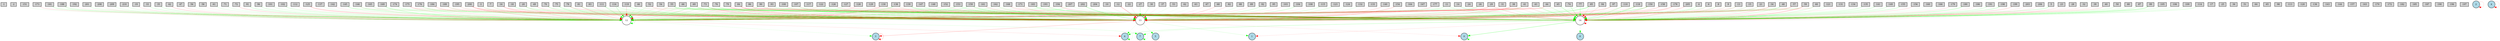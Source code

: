 digraph {
	node [fontsize=9 height=0.2 shape=circle width=0.2]
	-1 [fillcolor=lightgray shape=box style=filled]
	-2 [fillcolor=lightgray shape=box style=filled]
	-3 [fillcolor=lightgray shape=box style=filled]
	-4 [fillcolor=lightgray shape=box style=filled]
	-5 [fillcolor=lightgray shape=box style=filled]
	-6 [fillcolor=lightgray shape=box style=filled]
	-7 [fillcolor=lightgray shape=box style=filled]
	-8 [fillcolor=lightgray shape=box style=filled]
	-9 [fillcolor=lightgray shape=box style=filled]
	-10 [fillcolor=lightgray shape=box style=filled]
	-11 [fillcolor=lightgray shape=box style=filled]
	-12 [fillcolor=lightgray shape=box style=filled]
	-13 [fillcolor=lightgray shape=box style=filled]
	-14 [fillcolor=lightgray shape=box style=filled]
	-15 [fillcolor=lightgray shape=box style=filled]
	-16 [fillcolor=lightgray shape=box style=filled]
	-17 [fillcolor=lightgray shape=box style=filled]
	-18 [fillcolor=lightgray shape=box style=filled]
	-19 [fillcolor=lightgray shape=box style=filled]
	-20 [fillcolor=lightgray shape=box style=filled]
	-21 [fillcolor=lightgray shape=box style=filled]
	-22 [fillcolor=lightgray shape=box style=filled]
	-23 [fillcolor=lightgray shape=box style=filled]
	-24 [fillcolor=lightgray shape=box style=filled]
	-25 [fillcolor=lightgray shape=box style=filled]
	-26 [fillcolor=lightgray shape=box style=filled]
	-27 [fillcolor=lightgray shape=box style=filled]
	-28 [fillcolor=lightgray shape=box style=filled]
	-29 [fillcolor=lightgray shape=box style=filled]
	-30 [fillcolor=lightgray shape=box style=filled]
	-31 [fillcolor=lightgray shape=box style=filled]
	-32 [fillcolor=lightgray shape=box style=filled]
	-33 [fillcolor=lightgray shape=box style=filled]
	-34 [fillcolor=lightgray shape=box style=filled]
	-35 [fillcolor=lightgray shape=box style=filled]
	-36 [fillcolor=lightgray shape=box style=filled]
	-37 [fillcolor=lightgray shape=box style=filled]
	-38 [fillcolor=lightgray shape=box style=filled]
	-39 [fillcolor=lightgray shape=box style=filled]
	-40 [fillcolor=lightgray shape=box style=filled]
	-41 [fillcolor=lightgray shape=box style=filled]
	-42 [fillcolor=lightgray shape=box style=filled]
	-43 [fillcolor=lightgray shape=box style=filled]
	-44 [fillcolor=lightgray shape=box style=filled]
	-45 [fillcolor=lightgray shape=box style=filled]
	-46 [fillcolor=lightgray shape=box style=filled]
	-47 [fillcolor=lightgray shape=box style=filled]
	-48 [fillcolor=lightgray shape=box style=filled]
	-49 [fillcolor=lightgray shape=box style=filled]
	-50 [fillcolor=lightgray shape=box style=filled]
	-51 [fillcolor=lightgray shape=box style=filled]
	-52 [fillcolor=lightgray shape=box style=filled]
	-53 [fillcolor=lightgray shape=box style=filled]
	-54 [fillcolor=lightgray shape=box style=filled]
	-55 [fillcolor=lightgray shape=box style=filled]
	-56 [fillcolor=lightgray shape=box style=filled]
	-57 [fillcolor=lightgray shape=box style=filled]
	-58 [fillcolor=lightgray shape=box style=filled]
	-59 [fillcolor=lightgray shape=box style=filled]
	-60 [fillcolor=lightgray shape=box style=filled]
	-61 [fillcolor=lightgray shape=box style=filled]
	-62 [fillcolor=lightgray shape=box style=filled]
	-63 [fillcolor=lightgray shape=box style=filled]
	-64 [fillcolor=lightgray shape=box style=filled]
	-65 [fillcolor=lightgray shape=box style=filled]
	-66 [fillcolor=lightgray shape=box style=filled]
	-67 [fillcolor=lightgray shape=box style=filled]
	-68 [fillcolor=lightgray shape=box style=filled]
	-69 [fillcolor=lightgray shape=box style=filled]
	-70 [fillcolor=lightgray shape=box style=filled]
	-71 [fillcolor=lightgray shape=box style=filled]
	-72 [fillcolor=lightgray shape=box style=filled]
	-73 [fillcolor=lightgray shape=box style=filled]
	-74 [fillcolor=lightgray shape=box style=filled]
	-75 [fillcolor=lightgray shape=box style=filled]
	-76 [fillcolor=lightgray shape=box style=filled]
	-77 [fillcolor=lightgray shape=box style=filled]
	-78 [fillcolor=lightgray shape=box style=filled]
	-79 [fillcolor=lightgray shape=box style=filled]
	-80 [fillcolor=lightgray shape=box style=filled]
	-81 [fillcolor=lightgray shape=box style=filled]
	-82 [fillcolor=lightgray shape=box style=filled]
	-83 [fillcolor=lightgray shape=box style=filled]
	-84 [fillcolor=lightgray shape=box style=filled]
	-85 [fillcolor=lightgray shape=box style=filled]
	-86 [fillcolor=lightgray shape=box style=filled]
	-87 [fillcolor=lightgray shape=box style=filled]
	-88 [fillcolor=lightgray shape=box style=filled]
	-89 [fillcolor=lightgray shape=box style=filled]
	-90 [fillcolor=lightgray shape=box style=filled]
	-91 [fillcolor=lightgray shape=box style=filled]
	-92 [fillcolor=lightgray shape=box style=filled]
	-93 [fillcolor=lightgray shape=box style=filled]
	-94 [fillcolor=lightgray shape=box style=filled]
	-95 [fillcolor=lightgray shape=box style=filled]
	-96 [fillcolor=lightgray shape=box style=filled]
	-97 [fillcolor=lightgray shape=box style=filled]
	-98 [fillcolor=lightgray shape=box style=filled]
	-99 [fillcolor=lightgray shape=box style=filled]
	-100 [fillcolor=lightgray shape=box style=filled]
	-101 [fillcolor=lightgray shape=box style=filled]
	-102 [fillcolor=lightgray shape=box style=filled]
	-103 [fillcolor=lightgray shape=box style=filled]
	-104 [fillcolor=lightgray shape=box style=filled]
	-105 [fillcolor=lightgray shape=box style=filled]
	-106 [fillcolor=lightgray shape=box style=filled]
	-107 [fillcolor=lightgray shape=box style=filled]
	-108 [fillcolor=lightgray shape=box style=filled]
	-109 [fillcolor=lightgray shape=box style=filled]
	-110 [fillcolor=lightgray shape=box style=filled]
	-111 [fillcolor=lightgray shape=box style=filled]
	-112 [fillcolor=lightgray shape=box style=filled]
	-113 [fillcolor=lightgray shape=box style=filled]
	-114 [fillcolor=lightgray shape=box style=filled]
	-115 [fillcolor=lightgray shape=box style=filled]
	-116 [fillcolor=lightgray shape=box style=filled]
	-117 [fillcolor=lightgray shape=box style=filled]
	-118 [fillcolor=lightgray shape=box style=filled]
	-119 [fillcolor=lightgray shape=box style=filled]
	-120 [fillcolor=lightgray shape=box style=filled]
	-121 [fillcolor=lightgray shape=box style=filled]
	-122 [fillcolor=lightgray shape=box style=filled]
	-123 [fillcolor=lightgray shape=box style=filled]
	-124 [fillcolor=lightgray shape=box style=filled]
	-125 [fillcolor=lightgray shape=box style=filled]
	-126 [fillcolor=lightgray shape=box style=filled]
	-127 [fillcolor=lightgray shape=box style=filled]
	-128 [fillcolor=lightgray shape=box style=filled]
	-129 [fillcolor=lightgray shape=box style=filled]
	-130 [fillcolor=lightgray shape=box style=filled]
	-131 [fillcolor=lightgray shape=box style=filled]
	-132 [fillcolor=lightgray shape=box style=filled]
	-133 [fillcolor=lightgray shape=box style=filled]
	-134 [fillcolor=lightgray shape=box style=filled]
	-135 [fillcolor=lightgray shape=box style=filled]
	-136 [fillcolor=lightgray shape=box style=filled]
	-137 [fillcolor=lightgray shape=box style=filled]
	-138 [fillcolor=lightgray shape=box style=filled]
	-139 [fillcolor=lightgray shape=box style=filled]
	-140 [fillcolor=lightgray shape=box style=filled]
	-141 [fillcolor=lightgray shape=box style=filled]
	-142 [fillcolor=lightgray shape=box style=filled]
	-143 [fillcolor=lightgray shape=box style=filled]
	-144 [fillcolor=lightgray shape=box style=filled]
	-145 [fillcolor=lightgray shape=box style=filled]
	-146 [fillcolor=lightgray shape=box style=filled]
	-147 [fillcolor=lightgray shape=box style=filled]
	-148 [fillcolor=lightgray shape=box style=filled]
	-149 [fillcolor=lightgray shape=box style=filled]
	-150 [fillcolor=lightgray shape=box style=filled]
	-151 [fillcolor=lightgray shape=box style=filled]
	-152 [fillcolor=lightgray shape=box style=filled]
	-153 [fillcolor=lightgray shape=box style=filled]
	-154 [fillcolor=lightgray shape=box style=filled]
	-155 [fillcolor=lightgray shape=box style=filled]
	-156 [fillcolor=lightgray shape=box style=filled]
	-157 [fillcolor=lightgray shape=box style=filled]
	-158 [fillcolor=lightgray shape=box style=filled]
	-159 [fillcolor=lightgray shape=box style=filled]
	-160 [fillcolor=lightgray shape=box style=filled]
	-161 [fillcolor=lightgray shape=box style=filled]
	-162 [fillcolor=lightgray shape=box style=filled]
	-163 [fillcolor=lightgray shape=box style=filled]
	-164 [fillcolor=lightgray shape=box style=filled]
	-165 [fillcolor=lightgray shape=box style=filled]
	-166 [fillcolor=lightgray shape=box style=filled]
	-167 [fillcolor=lightgray shape=box style=filled]
	-168 [fillcolor=lightgray shape=box style=filled]
	-169 [fillcolor=lightgray shape=box style=filled]
	-170 [fillcolor=lightgray shape=box style=filled]
	-171 [fillcolor=lightgray shape=box style=filled]
	-172 [fillcolor=lightgray shape=box style=filled]
	-173 [fillcolor=lightgray shape=box style=filled]
	-174 [fillcolor=lightgray shape=box style=filled]
	-175 [fillcolor=lightgray shape=box style=filled]
	-176 [fillcolor=lightgray shape=box style=filled]
	-177 [fillcolor=lightgray shape=box style=filled]
	-178 [fillcolor=lightgray shape=box style=filled]
	-179 [fillcolor=lightgray shape=box style=filled]
	-180 [fillcolor=lightgray shape=box style=filled]
	-181 [fillcolor=lightgray shape=box style=filled]
	-182 [fillcolor=lightgray shape=box style=filled]
	-183 [fillcolor=lightgray shape=box style=filled]
	-184 [fillcolor=lightgray shape=box style=filled]
	-185 [fillcolor=lightgray shape=box style=filled]
	-186 [fillcolor=lightgray shape=box style=filled]
	-187 [fillcolor=lightgray shape=box style=filled]
	-188 [fillcolor=lightgray shape=box style=filled]
	-189 [fillcolor=lightgray shape=box style=filled]
	-190 [fillcolor=lightgray shape=box style=filled]
	-191 [fillcolor=lightgray shape=box style=filled]
	-192 [fillcolor=lightgray shape=box style=filled]
	-193 [fillcolor=lightgray shape=box style=filled]
	-194 [fillcolor=lightgray shape=box style=filled]
	-195 [fillcolor=lightgray shape=box style=filled]
	-196 [fillcolor=lightgray shape=box style=filled]
	-197 [fillcolor=lightgray shape=box style=filled]
	-198 [fillcolor=lightgray shape=box style=filled]
	-199 [fillcolor=lightgray shape=box style=filled]
	-200 [fillcolor=lightgray shape=box style=filled]
	-201 [fillcolor=lightgray shape=box style=filled]
	-202 [fillcolor=lightgray shape=box style=filled]
	-203 [fillcolor=lightgray shape=box style=filled]
	-204 [fillcolor=lightgray shape=box style=filled]
	-205 [fillcolor=lightgray shape=box style=filled]
	-206 [fillcolor=lightgray shape=box style=filled]
	-207 [fillcolor=lightgray shape=box style=filled]
	-208 [fillcolor=lightgray shape=box style=filled]
	-209 [fillcolor=lightgray shape=box style=filled]
	-210 [fillcolor=lightgray shape=box style=filled]
	0 [fillcolor=lightblue style=filled]
	1 [fillcolor=lightblue style=filled]
	2 [fillcolor=lightblue style=filled]
	3 [fillcolor=lightblue style=filled]
	4 [fillcolor=lightblue style=filled]
	5 [fillcolor=lightblue style=filled]
	6 [fillcolor=lightblue style=filled]
	7 [fillcolor=lightblue style=filled]
	8 [fillcolor=lightblue style=filled]
	12 [fillcolor=white style=filled]
	13 [fillcolor=white style=filled]
	14 [fillcolor=white style=filled]
	-181 -> 12 [color=green penwidth=0.36809076767870386 style=solid]
	-127 -> 12 [color=green penwidth=0.3072096572421913 style=solid]
	-193 -> 14 [color=green penwidth=0.4367464541101166 style=solid]
	-59 -> 13 [color=green penwidth=0.400019547818099 style=solid]
	-82 -> 13 [color=red penwidth=0.22836614150470289 style=solid]
	-75 -> 12 [color=green penwidth=0.27837887848669496 style=solid]
	-8 -> 13 [color=red penwidth=0.18527190842582408 style=solid]
	-132 -> 13 [color=green penwidth=0.19767074442217814 style=solid]
	-81 -> 13 [color=green penwidth=0.3298127311059467 style=solid]
	-159 -> 12 [color=green penwidth=0.39582269724346153 style=solid]
	-122 -> 14 [color=green penwidth=0.15654581647660848 style=solid]
	2 -> 2 [color=red penwidth=0.20907439969385078 style=solid]
	-210 -> 12 [color=green penwidth=0.21808738096942315 style=solid]
	-180 -> 14 [color=green penwidth=0.4925646507557968 style=solid]
	-152 -> 12 [color=red penwidth=0.20057616423183539 style=solid]
	-128 -> 12 [color=red penwidth=0.2629566648543733 style=solid]
	14 -> 6 [color=green penwidth=0.3075206917268892 style=solid]
	-6 -> 14 [color=red penwidth=0.12499124280198858 style=solid]
	-43 -> 14 [color=green penwidth=0.4184350180971358 style=solid]
	-126 -> 13 [color=red penwidth=0.18427769768882818 style=solid]
	-154 -> 13 [color=red penwidth=0.3946606018072961 style=solid]
	-123 -> 13 [color=green penwidth=0.2655505308436509 style=solid]
	-116 -> 12 [color=green penwidth=0.3762992695892545 style=solid]
	-69 -> 14 [color=green penwidth=0.3191337598286848 style=solid]
	-155 -> 14 [color=green penwidth=0.38873522838652275 style=solid]
	-78 -> 13 [color=red penwidth=0.3772720241540328 style=solid]
	-91 -> 12 [color=green penwidth=0.35244914554146034 style=solid]
	13 -> 6 [color=green penwidth=0.10403950260224953 style=solid]
	-101 -> 12 [color=green penwidth=0.223189329372552 style=solid]
	-175 -> 13 [color=red penwidth=0.2890285448101966 style=solid]
	-38 -> 14 [color=red penwidth=0.1666056607643308 style=solid]
	4 -> 4 [color=red penwidth=0.2028803293948075 style=solid]
	-12 -> 13 [color=red penwidth=0.5592081911462905 style=solid]
	-87 -> 14 [color=green penwidth=0.3180363334855745 style=solid]
	-48 -> 14 [color=green penwidth=0.3514597074764708 style=solid]
	14 -> 1 [color=red penwidth=0.17928229905673942 style=solid]
	-126 -> 14 [color=red penwidth=0.1450471760896799 style=solid]
	-27 -> 13 [color=green penwidth=0.3201814599109925 style=solid]
	-95 -> 13 [color=green penwidth=0.23347679906831542 style=solid]
	-53 -> 13 [color=green penwidth=0.14272136610853237 style=solid]
	-60 -> 13 [color=red penwidth=0.2696057614926234 style=solid]
	-38 -> 12 [color=red penwidth=0.12782940162019946 style=solid]
	-124 -> 13 [color=green penwidth=0.15035224218315357 style=solid]
	-160 -> 14 [color=green penwidth=0.1077195478159633 style=solid]
	-138 -> 13 [color=red penwidth=0.18632681347547403 style=solid]
	-105 -> 14 [color=green penwidth=0.23128049124861724 style=solid]
	-7 -> 13 [color=red penwidth=0.1384090644244853 style=solid]
	-203 -> 14 [color=red penwidth=0.16038878611443247 style=solid]
	-166 -> 14 [color=green penwidth=0.12253276153709411 style=solid]
	-62 -> 13 [color=green penwidth=0.10271463231967333 style=solid]
	-54 -> 12 [color=red penwidth=0.1422344928303398 style=solid]
	13 -> 5 [color=green penwidth=0.17614019570780873 style=solid]
	-159 -> 14 [color=green penwidth=0.2718565465859586 style=solid]
	-41 -> 14 [color=red penwidth=0.22493920746234652 style=solid]
	12 -> 6 [color=red penwidth=0.19351313245277796 style=solid]
	-179 -> 14 [color=red penwidth=0.23947666949364899 style=solid]
	12 -> 3 [color=green penwidth=0.14452283079641884 style=solid]
	-54 -> 14 [color=green penwidth=0.23566123025869923 style=solid]
	-164 -> 13 [color=red penwidth=0.11393549931341564 style=solid]
	-30 -> 13 [color=green penwidth=0.21552392741709608 style=solid]
	-158 -> 13 [color=red penwidth=0.3354935084155877 style=solid]
	-11 -> 13 [color=green penwidth=0.12438688971247802 style=solid]
	-169 -> 12 [color=green penwidth=0.43165414150428083 style=solid]
	-133 -> 13 [color=red penwidth=0.12216147775801085 style=solid]
	-92 -> 13 [color=green penwidth=0.3348899460754132 style=solid]
	-111 -> 12 [color=green penwidth=0.3584985178644622 style=solid]
	-174 -> 13 [color=green penwidth=0.1549810471377236 style=solid]
	-33 -> 12 [color=green penwidth=0.30818066586219 style=solid]
	-70 -> 12 [color=red penwidth=0.1426068818725474 style=solid]
	-193 -> 12 [color=green penwidth=0.305622208652951 style=solid]
	-90 -> 14 [color=green penwidth=0.35200928963147793 style=solid]
	-9 -> 14 [color=green penwidth=0.11827641098673865 style=solid]
	-168 -> 14 [color=red penwidth=0.3384388330296386 style=solid]
	-18 -> 13 [color=green penwidth=0.21300740761888182 style=solid]
	14 -> 8 [color=green penwidth=0.17745692195287016 style=solid]
	-205 -> 14 [color=red penwidth=0.2656967839292811 style=solid]
	-88 -> 13 [color=green penwidth=0.1851921531691016 style=solid]
	13 -> 1 [color=green penwidth=0.20878639305147667 style=solid]
	-161 -> 12 [color=red penwidth=0.14886649703163446 style=solid]
	-100 -> 13 [color=red penwidth=0.11890400944964188 style=solid]
	-84 -> 14 [color=red penwidth=0.3179769984247961 style=solid]
	-76 -> 13 [color=green penwidth=0.28682207663222636 style=solid]
	-73 -> 14 [color=green penwidth=0.4834448532594413 style=solid]
	-89 -> 13 [color=red penwidth=0.1895841393756844 style=solid]
	-39 -> 14 [color=red penwidth=0.17724155858122562 style=solid]
	-57 -> 14 [color=red penwidth=0.16518539605040172 style=solid]
	-127 -> 14 [color=red penwidth=0.28009200296916836 style=solid]
	3 -> 3 [color=red penwidth=0.3454020347384784 style=solid]
	-150 -> 14 [color=red penwidth=0.267530633659123 style=solid]
	12 -> 7 [color=green penwidth=0.20280972300927338 style=solid]
	-68 -> 13 [color=red penwidth=0.33691274957881323 style=solid]
	-41 -> 13 [color=green penwidth=0.3483610497447601 style=solid]
	-183 -> 12 [color=red penwidth=0.12120098813693786 style=solid]
	-14 -> 12 [color=green penwidth=0.17670837225182662 style=solid]
	-73 -> 13 [color=red penwidth=0.5132597886272928 style=solid]
	-28 -> 14 [color=red penwidth=0.12702170519890332 style=solid]
	-167 -> 13 [color=red penwidth=0.11806482645424046 style=solid]
	-118 -> 13 [color=red penwidth=0.23740792272110905 style=solid]
	-79 -> 14 [color=red penwidth=0.13372402883902346 style=solid]
	-109 -> 14 [color=green penwidth=0.16490753914775136 style=solid]
	-6 -> 13 [color=green penwidth=0.2659565467313008 style=solid]
	-24 -> 14 [color=red penwidth=0.26192927891253115 style=solid]
	-146 -> 12 [color=green penwidth=0.43138167709782327 style=solid]
	-153 -> 13 [color=green penwidth=0.27078725878904714 style=solid]
	-117 -> 14 [color=green penwidth=0.2015968440557922 style=solid]
	14 -> 7 [color=green penwidth=0.13482445588857406 style=solid]
	-138 -> 14 [color=green penwidth=0.17145027990420242 style=solid]
	-165 -> 13 [color=green penwidth=0.24952113366937453 style=solid]
	-122 -> 13 [color=green penwidth=0.16615870938979532 style=solid]
	-48 -> 13 [color=green penwidth=0.3562287837742948 style=solid]
	-31 -> 12 [color=red penwidth=0.2288056677423713 style=solid]
	-26 -> 13 [color=green penwidth=0.3519697205566915 style=solid]
	-29 -> 12 [color=red penwidth=0.24785944223467002 style=solid]
	-7 -> 12 [color=green penwidth=0.22629973914265342 style=solid]
	-86 -> 12 [color=red penwidth=0.14550794301418654 style=solid]
	-26 -> 14 [color=red penwidth=0.1329994997655105 style=solid]
	12 -> 12 [color=green penwidth=0.3494973668554609 style=solid]
	-148 -> 12 [color=green penwidth=0.10584583020496455 style=solid]
	-195 -> 13 [color=red penwidth=0.2484090999949286 style=solid]
	-61 -> 12 [color=green penwidth=0.20998446371970003 style=solid]
	-177 -> 13 [color=red penwidth=0.2749529669114644 style=solid]
	-153 -> 12 [color=green penwidth=0.41888335709987223 style=solid]
	-34 -> 14 [color=red penwidth=0.3328476743675076 style=solid]
	-209 -> 12 [color=green penwidth=0.19966304589767425 style=solid]
	-162 -> 14 [color=red penwidth=0.10598621890501728 style=solid]
	-43 -> 12 [color=red penwidth=0.24553605974462547 style=solid]
	-175 -> 12 [color=red penwidth=0.2518780556488823 style=solid]
	-207 -> 12 [color=green penwidth=0.3015214234847175 style=solid]
	-149 -> 14 [color=green penwidth=0.32772018022059224 style=solid]
	-194 -> 12 [color=red penwidth=0.19660678193428652 style=solid]
	7 -> 7 [color=green penwidth=0.14776908106257466 style=solid]
	-162 -> 13 [color=green penwidth=0.30771352065259516 style=solid]
	-168 -> 12 [color=green penwidth=0.1928819212056354 style=solid]
	-173 -> 12 [color=red penwidth=0.251520516169625 style=solid]
	-142 -> 12 [color=red penwidth=0.14726006031137112 style=solid]
	-11 -> 12 [color=green penwidth=0.2587858335663965 style=solid]
	-69 -> 12 [color=green penwidth=0.41018266144925497 style=solid]
	-111 -> 13 [color=green penwidth=0.23231822705078778 style=solid]
	-85 -> 14 [color=red penwidth=0.1918847862273479 style=solid]
	-77 -> 14 [color=green penwidth=0.3958732332214996 style=solid]
	-29 -> 13 [color=red penwidth=0.31408392948655406 style=solid]
	-4 -> 14 [color=green penwidth=0.3062185582137459 style=solid]
	-139 -> 12 [color=red penwidth=0.16663151172288873 style=solid]
	-191 -> 14 [color=green penwidth=0.35595539588421166 style=solid]
	-139 -> 14 [color=green penwidth=0.40340479573997157 style=solid]
	-115 -> 13 [color=green penwidth=0.31066027859651557 style=solid]
	-72 -> 12 [color=red penwidth=0.3445172679854249 style=solid]
	-100 -> 14 [color=red penwidth=0.20517046976204995 style=solid]
	-208 -> 12 [color=red penwidth=0.12808525672131843 style=solid]
	-171 -> 12 [color=green penwidth=0.15580676857246062 style=solid]
	-15 -> 14 [color=green penwidth=0.23968728928151217 style=solid]
	-76 -> 12 [color=green penwidth=0.1275217493823166 style=solid]
	6 -> 6 [color=green penwidth=0.18525074306239964 style=solid]
	-83 -> 12 [color=red penwidth=0.1621859859902008 style=solid]
	-93 -> 14 [color=green penwidth=0.2622829955872164 style=solid]
	-174 -> 12 [color=green penwidth=0.1835725320297028 style=solid]
	-140 -> 13 [color=red penwidth=0.27733427133022426 style=solid]
	-13 -> 13 [color=red penwidth=0.32334516684115805 style=solid]
	-3 -> 12 [color=green penwidth=0.2677927219196196 style=solid]
	-125 -> 12 [color=red penwidth=0.5214029162026625 style=solid]
	-49 -> 13 [color=red penwidth=0.2026820698524861 style=solid]
	-100 -> 12 [color=green penwidth=0.10650586217635917 style=solid]
	-159 -> 13 [color=green penwidth=0.377147372504402 style=solid]
	-106 -> 14 [color=green penwidth=0.16032568745583767 style=solid]
	-151 -> 12 [color=green penwidth=0.1209234152834419 style=solid]
	-9 -> 13 [color=red penwidth=0.20031581548488048 style=solid]
	-16 -> 12 [color=red penwidth=0.3019262892072999 style=solid]
	-83 -> 13 [color=red penwidth=0.10081655153686861 style=solid]
	-162 -> 12 [color=green penwidth=0.2787984848875077 style=solid]
	-85 -> 13 [color=green penwidth=0.7269623186194638 style=solid]
	-23 -> 14 [color=red penwidth=0.19427905958430697 style=solid]
	-176 -> 13 [color=green penwidth=0.2197899857983437 style=solid]
	-198 -> 14 [color=green penwidth=0.45777344233612016 style=solid]
	-202 -> 13 [color=green penwidth=0.5237793390338144 style=solid]
	-78 -> 12 [color=green penwidth=0.3246358400283927 style=solid]
	-35 -> 12 [color=green penwidth=0.31713460252161585 style=solid]
	-55 -> 14 [color=green penwidth=0.6684447694381653 style=solid]
	-152 -> 13 [color=red penwidth=0.15808208802848966 style=solid]
	-66 -> 13 [color=green penwidth=0.26403388131551886 style=solid]
	-90 -> 13 [color=red penwidth=0.1999813690034069 style=solid]
	-169 -> 13 [color=green penwidth=0.1241980388226119 style=solid]
	-52 -> 13 [color=red penwidth=0.1767664465021948 style=solid]
	-70 -> 13 [color=green penwidth=0.43303692544720984 style=solid]
	-22 -> 13 [color=red penwidth=0.1341174324663057 style=solid]
	-77 -> 13 [color=green penwidth=0.29695985501162697 style=solid]
	-76 -> 14 [color=red penwidth=0.18760498367112877 style=solid]
	-73 -> 12 [color=green penwidth=0.27630510183974616 style=solid]
	14 -> 0 [color=green penwidth=0.5719877191964077 style=solid]
	-137 -> 12 [color=green penwidth=0.17901588224670717 style=solid]
	-107 -> 14 [color=red penwidth=0.22854327721215417 style=solid]
	-152 -> 14 [color=red penwidth=0.13850356955400353 style=solid]
	-147 -> 14 [color=green penwidth=0.1416331288123348 style=solid]
	-45 -> 14 [color=green penwidth=0.4368244234499066 style=solid]
	-20 -> 13 [color=green penwidth=0.45946685925234276 style=solid]
	-42 -> 12 [color=red penwidth=0.35665553626292923 style=solid]
	-8 -> 14 [color=green penwidth=0.2863181715087457 style=solid]
	-41 -> 12 [color=red penwidth=0.47674175973652133 style=solid]
	-178 -> 13 [color=red penwidth=0.4297106304923457 style=solid]
	-147 -> 12 [color=red penwidth=0.13253848548281869 style=solid]
	-183 -> 13 [color=green penwidth=0.13239182335823607 style=solid]
	-66 -> 14 [color=green penwidth=0.31756006925299607 style=solid]
	-171 -> 14 [color=green penwidth=0.1287045342026567 style=solid]
	-199 -> 14 [color=red penwidth=0.3315315090882742 style=solid]
	-129 -> 14 [color=red penwidth=0.30443084160456735 style=solid]
	-84 -> 12 [color=red penwidth=0.18280363237319522 style=solid]
	-99 -> 14 [color=green penwidth=0.5709051008377592 style=solid]
	-110 -> 13 [color=red penwidth=0.1671944783404839 style=solid]
	-97 -> 14 [color=green penwidth=0.14482080858230043 style=solid]
	-184 -> 12 [color=red penwidth=0.2558392415735198 style=solid]
	-145 -> 12 [color=green penwidth=0.31551024672065886 style=solid]
	-4 -> 13 [color=green penwidth=0.10056849466447587 style=solid]
	0 -> 0 [color=green penwidth=0.11808510755985904 style=solid]
	-108 -> 13 [color=red penwidth=0.11270687125854632 style=solid]
	-47 -> 12 [color=red penwidth=0.2216070700075084 style=solid]
	-200 -> 12 [color=red penwidth=0.3922977575084452 style=solid]
	-141 -> 14 [color=green penwidth=0.3850950979331478 style=solid]
	-86 -> 14 [color=red penwidth=0.45238429407082226 style=solid]
	-69 -> 13 [color=red penwidth=0.2865304295379677 style=solid]
	-186 -> 14 [color=red penwidth=0.1624402444635653 style=solid]
	-147 -> 13 [color=green penwidth=0.21089391835158822 style=solid]
	-45 -> 12 [color=red penwidth=0.15777803145172625 style=solid]
	-16 -> 13 [color=red penwidth=0.3836904465642803 style=solid]
	-131 -> 14 [color=red penwidth=0.1573965227799295 style=solid]
	-21 -> 13 [color=red penwidth=0.1848112723527975 style=solid]
	-117 -> 12 [color=green penwidth=0.12211851851036121 style=solid]
	-13 -> 14 [color=green penwidth=0.20058839620163454 style=solid]
	-96 -> 12 [color=green penwidth=0.34287351638681574 style=solid]
	-116 -> 13 [color=green penwidth=0.285154610157505 style=solid]
	-74 -> 14 [color=green penwidth=0.4397039507283499 style=solid]
	-122 -> 12 [color=red penwidth=0.20535829358342467 style=solid]
	-79 -> 12 [color=green penwidth=0.20530420419760542 style=solid]
	-148 -> 14 [color=green penwidth=0.2159990730753289 style=solid]
	-90 -> 12 [color=green penwidth=0.40911303307227154 style=solid]
	-178 -> 14 [color=red penwidth=0.12842828055396965 style=solid]
	-189 -> 12 [color=green penwidth=0.26731730155050015 style=solid]
	-114 -> 14 [color=green penwidth=0.2777037936088199 style=solid]
	-145 -> 13 [color=green penwidth=0.254833367102554 style=solid]
	-44 -> 14 [color=green penwidth=0.27626753821912003 style=solid]
	-10 -> 13 [color=red penwidth=0.1185656757970379 style=solid]
	-153 -> 14 [color=green penwidth=0.16617263879765365 style=solid]
	-38 -> 13 [color=red penwidth=0.47707585331465263 style=solid]
	-49 -> 12 [color=red penwidth=0.12103454337079482 style=solid]
	-52 -> 14 [color=red penwidth=0.2010014940990158 style=solid]
	-57 -> 13 [color=red penwidth=0.43073163353736443 style=solid]
	-200 -> 13 [color=red penwidth=0.47976650683980804 style=solid]
	-20 -> 12 [color=red penwidth=0.19876143446245254 style=solid]
	-44 -> 12 [color=red penwidth=0.529514002218173 style=solid]
	-37 -> 13 [color=red penwidth=0.101957608642866 style=solid]
	-56 -> 12 [color=green penwidth=0.12276796928658912 style=solid]
	-110 -> 14 [color=green penwidth=0.4213693075206957 style=solid]
	-150 -> 13 [color=green penwidth=0.6269673104648171 style=solid]
	13 -> 3 [color=red penwidth=0.3804508753170033 style=solid]
	-26 -> 12 [color=green penwidth=0.20065862039406104 style=solid]
	-194 -> 13 [color=red penwidth=0.12320398496859523 style=solid]
	-55 -> 12 [color=red penwidth=0.24753943781376797 style=solid]
	-18 -> 12 [color=green penwidth=0.23838952546289924 style=solid]
	-60 -> 14 [color=green penwidth=0.3012741651287937 style=solid]
	-121 -> 14 [color=green penwidth=0.19014945691576296 style=solid]
	-59 -> 14 [color=red penwidth=0.5146781153207425 style=solid]
	-146 -> 13 [color=red penwidth=0.12206778505040014 style=solid]
	-129 -> 12 [color=green penwidth=0.12801625497616467 style=solid]
	-119 -> 12 [color=red penwidth=0.31406165998152435 style=solid]
	-134 -> 14 [color=green penwidth=0.10562853898999401 style=solid]
	-104 -> 13 [color=green penwidth=0.37546325101268296 style=solid]
	-32 -> 14 [color=red penwidth=0.1923270561821671 style=solid]
	-118 -> 14 [color=green penwidth=0.5604168531857671 style=solid]
	-130 -> 13 [color=green penwidth=0.12657560073443305 style=solid]
	-31 -> 14 [color=green penwidth=0.17447102092436256 style=solid]
	-52 -> 12 [color=green penwidth=0.2197233247600494 style=solid]
	13 -> 0 [color=red penwidth=0.1453086182033801 style=solid]
	-139 -> 13 [color=green penwidth=0.2514174296103323 style=solid]
	-75 -> 13 [color=green penwidth=0.28068063988224 style=solid]
	-195 -> 12 [color=green penwidth=0.11500958410879161 style=solid]
	-161 -> 13 [color=red penwidth=0.23083530196369925 style=solid]
	-176 -> 12 [color=green penwidth=0.29907790841397525 style=solid]
	-161 -> 14 [color=red penwidth=0.13230974949134283 style=solid]
	-3 -> 13 [color=red penwidth=0.13354444526120496 style=solid]
	-156 -> 14 [color=red penwidth=0.24582475879330723 style=solid]
	-107 -> 12 [color=green penwidth=0.2801467888482646 style=solid]
	-188 -> 12 [color=green penwidth=0.37284907271693324 style=solid]
	-130 -> 14 [color=red penwidth=0.2789253472783163 style=solid]
	-165 -> 12 [color=red penwidth=0.12303204859351505 style=solid]
	-201 -> 12 [color=green penwidth=0.267669139158899 style=solid]
	-130 -> 12 [color=red penwidth=0.36388939302192924 style=solid]
	-29 -> 14 [color=red penwidth=0.33468761817515974 style=solid]
	-31 -> 13 [color=green penwidth=0.1012635003989705 style=solid]
	-46 -> 12 [color=green penwidth=0.2017494970929863 style=solid]
	-207 -> 14 [color=green penwidth=0.1584803568113073 style=solid]
	-184 -> 13 [color=red penwidth=0.1251747698051097 style=solid]
	-21 -> 14 [color=green penwidth=0.2340166995171659 style=solid]
	-206 -> 14 [color=red penwidth=0.16583950594342492 style=solid]
	-67 -> 13 [color=red penwidth=0.14989703571677943 style=solid]
	-103 -> 13 [color=red penwidth=0.17267311436275795 style=solid]
	-24 -> 12 [color=green penwidth=0.14856290691930232 style=solid]
	-94 -> 14 [color=red penwidth=0.25249205204202835 style=solid]
	-81 -> 12 [color=red penwidth=0.3724434718215728 style=solid]
	-14 -> 14 [color=green penwidth=0.37504003023229093 style=solid]
	-183 -> 14 [color=green penwidth=0.48810045219415854 style=solid]
	-94 -> 13 [color=green penwidth=0.1410139574677442 style=solid]
	-74 -> 13 [color=green penwidth=0.14712587766717988 style=solid]
	-194 -> 14 [color=red penwidth=0.30535653426461296 style=solid]
	-58 -> 12 [color=red penwidth=0.11468725557314846 style=solid]
	-93 -> 12 [color=red penwidth=0.2204343942984221 style=solid]
	-63 -> 13 [color=green penwidth=0.10301570334342894 style=solid]
	-158 -> 14 [color=red penwidth=0.10274402690849507 style=solid]
	-71 -> 12 [color=green penwidth=0.19841542006349377 style=solid]
	14 -> 14 [color=red penwidth=0.10933995792224836 style=solid]
	-107 -> 13 [color=green penwidth=0.4186413177482091 style=solid]
	-192 -> 12 [color=red penwidth=0.14043856936414859 style=solid]
	-135 -> 14 [color=green penwidth=0.34060411749039166 style=solid]
	-171 -> 13 [color=red penwidth=0.2353939000486517 style=solid]
	-97 -> 13 [color=red penwidth=0.4293650823586651 style=solid]
	-205 -> 13 [color=red penwidth=0.15444915715034913 style=solid]
	-15 -> 13 [color=red penwidth=0.13480230083208516 style=solid]
	-46 -> 13 [color=red penwidth=0.12925659348642132 style=solid]
	-138 -> 12 [color=green penwidth=0.5414655963565561 style=solid]
	-112 -> 12 [color=red penwidth=0.17985540842655381 style=solid]
	-66 -> 12 [color=green penwidth=0.23392703554722938 style=solid]
	-34 -> 13 [color=red penwidth=0.20107324643182967 style=solid]
	-50 -> 14 [color=green penwidth=0.2630828790498069 style=solid]
	-19 -> 12 [color=red penwidth=0.23114743916026143 style=solid]
	-46 -> 14 [color=green penwidth=0.16279287330144027 style=solid]
	-128 -> 14 [color=green penwidth=0.11208556059710131 style=solid]
	-119 -> 13 [color=green penwidth=0.39137821421529007 style=solid]
	-126 -> 12 [color=green penwidth=0.28123077598422264 style=solid]
	-40 -> 14 [color=red penwidth=0.2757258805491818 style=solid]
	-204 -> 13 [color=green penwidth=0.13266254174251016 style=solid]
	-84 -> 13 [color=red penwidth=0.4934880524499138 style=solid]
	-189 -> 13 [color=red penwidth=0.25909681361082404 style=solid]
	-80 -> 14 [color=green penwidth=0.21066928443623267 style=solid]
	-5 -> 14 [color=green penwidth=0.4085257464312422 style=solid]
	-79 -> 13 [color=red penwidth=0.4343894883716243 style=solid]
	-102 -> 12 [color=green penwidth=0.32593216404413183 style=solid]
	-11 -> 14 [color=green penwidth=0.2617893748815254 style=solid]
}
